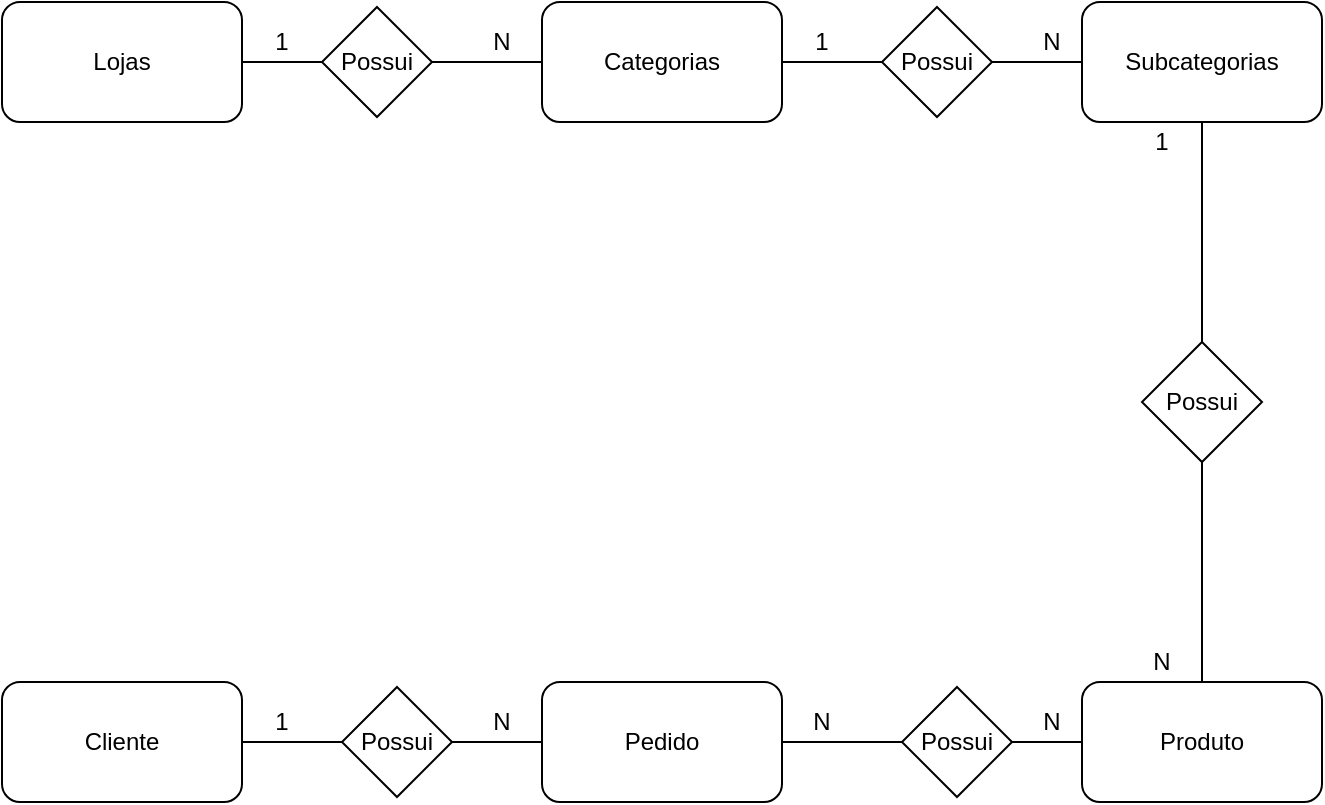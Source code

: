 <mxfile version="14.4.3" type="device"><diagram id="idiJSHx0-7bVjTFk14s9" name="Page-1"><mxGraphModel dx="868" dy="479" grid="1" gridSize="10" guides="1" tooltips="1" connect="1" arrows="1" fold="1" page="1" pageScale="1" pageWidth="827" pageHeight="1169" math="0" shadow="0"><root><mxCell id="0"/><mxCell id="1" parent="0"/><mxCell id="5U2v3LGL3ru7BCSyPy0o-16" value="" style="edgeStyle=orthogonalEdgeStyle;rounded=0;orthogonalLoop=1;jettySize=auto;html=1;endArrow=none;endFill=0;" edge="1" parent="1" source="5U2v3LGL3ru7BCSyPy0o-1" target="5U2v3LGL3ru7BCSyPy0o-9"><mxGeometry relative="1" as="geometry"/></mxCell><mxCell id="5U2v3LGL3ru7BCSyPy0o-1" value="Lojas" style="rounded=1;whiteSpace=wrap;html=1;" vertex="1" parent="1"><mxGeometry y="40" width="120" height="60" as="geometry"/></mxCell><mxCell id="5U2v3LGL3ru7BCSyPy0o-12" value="" style="edgeStyle=orthogonalEdgeStyle;rounded=0;orthogonalLoop=1;jettySize=auto;html=1;endArrow=none;endFill=0;" edge="1" parent="1" source="5U2v3LGL3ru7BCSyPy0o-2" target="5U2v3LGL3ru7BCSyPy0o-10"><mxGeometry relative="1" as="geometry"/></mxCell><mxCell id="5U2v3LGL3ru7BCSyPy0o-2" value="Cliente" style="rounded=1;whiteSpace=wrap;html=1;" vertex="1" parent="1"><mxGeometry y="380" width="120" height="60" as="geometry"/></mxCell><mxCell id="5U2v3LGL3ru7BCSyPy0o-18" value="" style="edgeStyle=orthogonalEdgeStyle;rounded=0;orthogonalLoop=1;jettySize=auto;html=1;endArrow=none;endFill=0;" edge="1" parent="1" source="5U2v3LGL3ru7BCSyPy0o-3" target="5U2v3LGL3ru7BCSyPy0o-8"><mxGeometry relative="1" as="geometry"/></mxCell><mxCell id="5U2v3LGL3ru7BCSyPy0o-3" value="Categorias" style="rounded=1;whiteSpace=wrap;html=1;" vertex="1" parent="1"><mxGeometry x="270" y="40" width="120" height="60" as="geometry"/></mxCell><mxCell id="5U2v3LGL3ru7BCSyPy0o-14" value="" style="edgeStyle=orthogonalEdgeStyle;rounded=0;orthogonalLoop=1;jettySize=auto;html=1;endArrow=none;endFill=0;" edge="1" parent="1" source="5U2v3LGL3ru7BCSyPy0o-4" target="5U2v3LGL3ru7BCSyPy0o-11"><mxGeometry relative="1" as="geometry"/></mxCell><mxCell id="5U2v3LGL3ru7BCSyPy0o-4" value="Pedido" style="rounded=1;whiteSpace=wrap;html=1;" vertex="1" parent="1"><mxGeometry x="270" y="380" width="120" height="60" as="geometry"/></mxCell><mxCell id="5U2v3LGL3ru7BCSyPy0o-5" value="Produto" style="rounded=1;whiteSpace=wrap;html=1;" vertex="1" parent="1"><mxGeometry x="540" y="380" width="120" height="60" as="geometry"/></mxCell><mxCell id="5U2v3LGL3ru7BCSyPy0o-6" value="Subcategorias" style="rounded=1;whiteSpace=wrap;html=1;" vertex="1" parent="1"><mxGeometry x="540" y="40" width="120" height="60" as="geometry"/></mxCell><mxCell id="5U2v3LGL3ru7BCSyPy0o-7" value="Possui" style="rhombus;whiteSpace=wrap;html=1;" vertex="1" parent="1"><mxGeometry x="570" y="210" width="60" height="60" as="geometry"/></mxCell><mxCell id="5U2v3LGL3ru7BCSyPy0o-19" value="" style="edgeStyle=orthogonalEdgeStyle;rounded=0;orthogonalLoop=1;jettySize=auto;html=1;endArrow=none;endFill=0;" edge="1" parent="1" source="5U2v3LGL3ru7BCSyPy0o-8" target="5U2v3LGL3ru7BCSyPy0o-6"><mxGeometry relative="1" as="geometry"/></mxCell><mxCell id="5U2v3LGL3ru7BCSyPy0o-8" value="Possui" style="rhombus;whiteSpace=wrap;html=1;" vertex="1" parent="1"><mxGeometry x="440" y="42.5" width="55" height="55" as="geometry"/></mxCell><mxCell id="5U2v3LGL3ru7BCSyPy0o-17" value="" style="edgeStyle=orthogonalEdgeStyle;rounded=0;orthogonalLoop=1;jettySize=auto;html=1;endArrow=none;endFill=0;" edge="1" parent="1" source="5U2v3LGL3ru7BCSyPy0o-9" target="5U2v3LGL3ru7BCSyPy0o-3"><mxGeometry relative="1" as="geometry"/></mxCell><mxCell id="5U2v3LGL3ru7BCSyPy0o-9" value="Possui" style="rhombus;whiteSpace=wrap;html=1;" vertex="1" parent="1"><mxGeometry x="160" y="42.5" width="55" height="55" as="geometry"/></mxCell><mxCell id="5U2v3LGL3ru7BCSyPy0o-13" value="" style="edgeStyle=orthogonalEdgeStyle;rounded=0;orthogonalLoop=1;jettySize=auto;html=1;endArrow=none;endFill=0;" edge="1" parent="1" source="5U2v3LGL3ru7BCSyPy0o-10" target="5U2v3LGL3ru7BCSyPy0o-4"><mxGeometry relative="1" as="geometry"/></mxCell><mxCell id="5U2v3LGL3ru7BCSyPy0o-10" value="Possui" style="rhombus;whiteSpace=wrap;html=1;" vertex="1" parent="1"><mxGeometry x="170" y="382.5" width="55" height="55" as="geometry"/></mxCell><mxCell id="5U2v3LGL3ru7BCSyPy0o-15" value="" style="edgeStyle=orthogonalEdgeStyle;rounded=0;orthogonalLoop=1;jettySize=auto;html=1;endArrow=none;endFill=0;" edge="1" parent="1" source="5U2v3LGL3ru7BCSyPy0o-11" target="5U2v3LGL3ru7BCSyPy0o-5"><mxGeometry relative="1" as="geometry"/></mxCell><mxCell id="5U2v3LGL3ru7BCSyPy0o-11" value="Possui" style="rhombus;whiteSpace=wrap;html=1;" vertex="1" parent="1"><mxGeometry x="450" y="382.5" width="55" height="55" as="geometry"/></mxCell><mxCell id="5U2v3LGL3ru7BCSyPy0o-20" value="" style="endArrow=none;html=1;exitX=0.5;exitY=0;exitDx=0;exitDy=0;" edge="1" parent="1" source="5U2v3LGL3ru7BCSyPy0o-7"><mxGeometry width="50" height="50" relative="1" as="geometry"><mxPoint x="550" y="150" as="sourcePoint"/><mxPoint x="600" y="100" as="targetPoint"/></mxGeometry></mxCell><mxCell id="5U2v3LGL3ru7BCSyPy0o-21" value="" style="endArrow=none;html=1;entryX=0.5;entryY=1;entryDx=0;entryDy=0;" edge="1" parent="1" target="5U2v3LGL3ru7BCSyPy0o-7"><mxGeometry width="50" height="50" relative="1" as="geometry"><mxPoint x="600" y="380" as="sourcePoint"/><mxPoint x="650" y="330" as="targetPoint"/></mxGeometry></mxCell><mxCell id="5U2v3LGL3ru7BCSyPy0o-22" value="1" style="text;html=1;strokeColor=none;fillColor=none;align=center;verticalAlign=middle;whiteSpace=wrap;rounded=0;" vertex="1" parent="1"><mxGeometry x="120" y="390" width="40" height="20" as="geometry"/></mxCell><mxCell id="5U2v3LGL3ru7BCSyPy0o-23" value="N" style="text;html=1;strokeColor=none;fillColor=none;align=center;verticalAlign=middle;whiteSpace=wrap;rounded=0;" vertex="1" parent="1"><mxGeometry x="230" y="390" width="40" height="20" as="geometry"/></mxCell><mxCell id="5U2v3LGL3ru7BCSyPy0o-24" value="N" style="text;html=1;strokeColor=none;fillColor=none;align=center;verticalAlign=middle;whiteSpace=wrap;rounded=0;" vertex="1" parent="1"><mxGeometry x="390" y="390" width="40" height="20" as="geometry"/></mxCell><mxCell id="5U2v3LGL3ru7BCSyPy0o-25" value="N" style="text;html=1;strokeColor=none;fillColor=none;align=center;verticalAlign=middle;whiteSpace=wrap;rounded=0;" vertex="1" parent="1"><mxGeometry x="505" y="390" width="40" height="20" as="geometry"/></mxCell><mxCell id="5U2v3LGL3ru7BCSyPy0o-26" value="N" style="text;html=1;strokeColor=none;fillColor=none;align=center;verticalAlign=middle;whiteSpace=wrap;rounded=0;" vertex="1" parent="1"><mxGeometry x="560" y="360" width="40" height="20" as="geometry"/></mxCell><mxCell id="5U2v3LGL3ru7BCSyPy0o-27" value="1" style="text;html=1;strokeColor=none;fillColor=none;align=center;verticalAlign=middle;whiteSpace=wrap;rounded=0;" vertex="1" parent="1"><mxGeometry x="560" y="100" width="40" height="20" as="geometry"/></mxCell><mxCell id="5U2v3LGL3ru7BCSyPy0o-29" value="N" style="text;html=1;strokeColor=none;fillColor=none;align=center;verticalAlign=middle;whiteSpace=wrap;rounded=0;" vertex="1" parent="1"><mxGeometry x="505" y="50" width="40" height="20" as="geometry"/></mxCell><mxCell id="5U2v3LGL3ru7BCSyPy0o-30" value="1" style="text;html=1;strokeColor=none;fillColor=none;align=center;verticalAlign=middle;whiteSpace=wrap;rounded=0;" vertex="1" parent="1"><mxGeometry x="390" y="50" width="40" height="20" as="geometry"/></mxCell><mxCell id="5U2v3LGL3ru7BCSyPy0o-31" value="N" style="text;html=1;strokeColor=none;fillColor=none;align=center;verticalAlign=middle;whiteSpace=wrap;rounded=0;" vertex="1" parent="1"><mxGeometry x="230" y="50" width="40" height="20" as="geometry"/></mxCell><mxCell id="5U2v3LGL3ru7BCSyPy0o-32" value="1" style="text;html=1;strokeColor=none;fillColor=none;align=center;verticalAlign=middle;whiteSpace=wrap;rounded=0;" vertex="1" parent="1"><mxGeometry x="120" y="50" width="40" height="20" as="geometry"/></mxCell></root></mxGraphModel></diagram></mxfile>